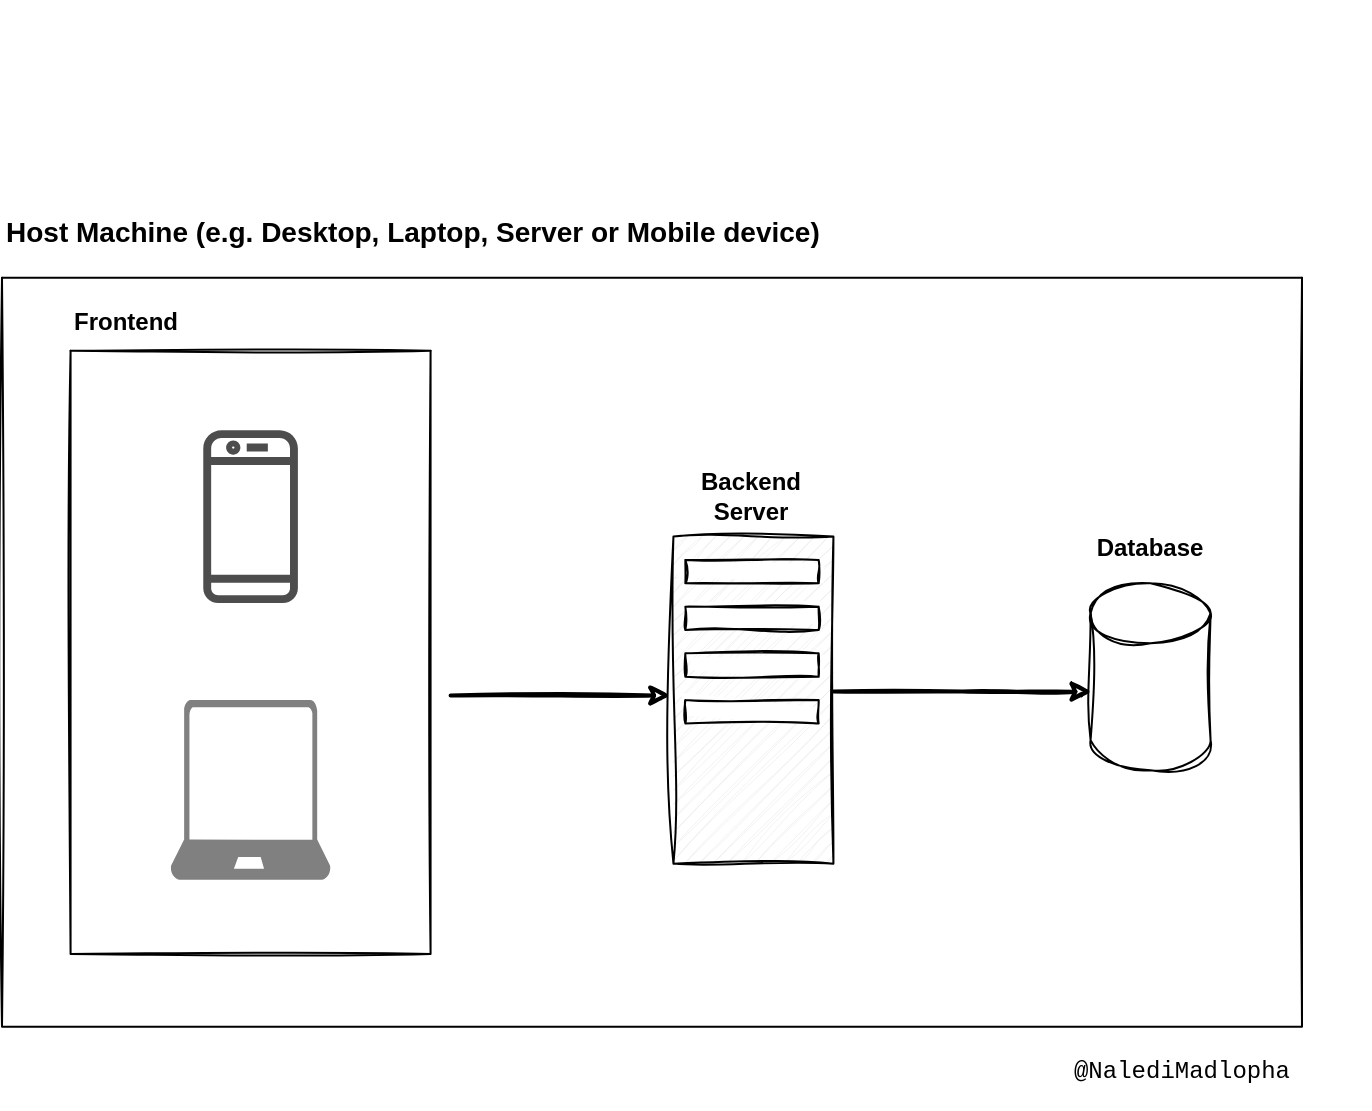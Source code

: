 <mxfile version="20.8.20" type="github">
  <diagram name="Page-1" id="ol_9qDqIIiiKlIj2JP1y">
    <mxGraphModel dx="2074" dy="1082" grid="1" gridSize="10" guides="1" tooltips="1" connect="1" arrows="1" fold="1" page="1" pageScale="1" pageWidth="850" pageHeight="1100" math="0" shadow="0">
      <root>
        <mxCell id="0" />
        <mxCell id="1" parent="0" />
        <mxCell id="hziW49wvyorwkzN3ixbF-53" value="" style="group;align=left;" parent="1" vertex="1" connectable="0">
          <mxGeometry x="120" y="320" width="650" height="514" as="geometry" />
        </mxCell>
        <mxCell id="CF4Pdh7vi8KqOtZDx2sB-2" value="" style="group" parent="hziW49wvyorwkzN3ixbF-53" vertex="1" connectable="0">
          <mxGeometry y="94.001" width="650" height="431.059" as="geometry" />
        </mxCell>
        <mxCell id="hziW49wvyorwkzN3ixbF-18" value="" style="swimlane;startSize=0;sketch=1;fillStyle=auto;html=1;" parent="CF4Pdh7vi8KqOtZDx2sB-2" vertex="1">
          <mxGeometry y="44.933" width="650" height="374.444" as="geometry" />
        </mxCell>
        <mxCell id="hziW49wvyorwkzN3ixbF-22" value="" style="verticalLabelPosition=bottom;html=1;verticalAlign=top;align=center;strokeColor=none;fillColor=#808080;shape=mxgraph.azure.laptop;pointerEvents=1;shadow=0;sketch=0;fillStyle=auto;" parent="hziW49wvyorwkzN3ixbF-18" vertex="1">
          <mxGeometry x="84.29" y="211.106" width="80" height="89.867" as="geometry" />
        </mxCell>
        <mxCell id="hziW49wvyorwkzN3ixbF-26" value="&lt;div align=&quot;left&quot;&gt;&lt;b&gt;Frontend&lt;/b&gt;&lt;/div&gt;" style="text;html=1;strokeColor=none;fillColor=none;align=left;verticalAlign=middle;whiteSpace=wrap;rounded=0;" parent="hziW49wvyorwkzN3ixbF-18" vertex="1">
          <mxGeometry x="34.29" y="-0.003" width="81.429" height="44.933" as="geometry" />
        </mxCell>
        <mxCell id="OW2KlnGBXAyCaLYX6i-j-1" value="" style="swimlane;startSize=0;sketch=1;fillStyle=auto;html=1;" parent="CF4Pdh7vi8KqOtZDx2sB-2" vertex="1">
          <mxGeometry x="34.29" y="81.36" width="180" height="301.59" as="geometry" />
        </mxCell>
        <mxCell id="CF4Pdh7vi8KqOtZDx2sB-1" value="" style="group" parent="OW2KlnGBXAyCaLYX6i-j-1" vertex="1" connectable="0">
          <mxGeometry x="190" y="46.185" width="380" height="198.591" as="geometry" />
        </mxCell>
        <mxCell id="hziW49wvyorwkzN3ixbF-15" style="edgeStyle=orthogonalEdgeStyle;rounded=0;orthogonalLoop=1;jettySize=auto;html=1;exitX=0.5;exitY=1;exitDx=0;exitDy=0;" parent="CF4Pdh7vi8KqOtZDx2sB-1" edge="1">
          <mxGeometry relative="1" as="geometry">
            <mxPoint x="202.5" y="116.818" as="sourcePoint" />
            <mxPoint x="202.5" y="116.818" as="targetPoint" />
          </mxGeometry>
        </mxCell>
        <mxCell id="hziW49wvyorwkzN3ixbF-35" style="edgeStyle=orthogonalEdgeStyle;shape=flexArrow;rounded=0;orthogonalLoop=1;jettySize=auto;html=1;exitX=0.5;exitY=1;exitDx=0;exitDy=0;fontFamily=Helvetica;fontSize=12;fontColor=default;" parent="CF4Pdh7vi8KqOtZDx2sB-1" edge="1">
          <mxGeometry relative="1" as="geometry">
            <mxPoint x="202.5" y="116.818" as="sourcePoint" />
            <mxPoint x="202.5" y="116.818" as="targetPoint" />
          </mxGeometry>
        </mxCell>
        <mxCell id="hziW49wvyorwkzN3ixbF-44" value="" style="group" parent="CF4Pdh7vi8KqOtZDx2sB-1" vertex="1" connectable="0">
          <mxGeometry x="160" width="81.43" height="198.591" as="geometry" />
        </mxCell>
        <mxCell id="hziW49wvyorwkzN3ixbF-48" value="" style="group" parent="hziW49wvyorwkzN3ixbF-44" vertex="1" connectable="0">
          <mxGeometry x="-50" y="11.682" width="81.43" height="198.591" as="geometry" />
        </mxCell>
        <mxCell id="hziW49wvyorwkzN3ixbF-36" value="" style="verticalLabelPosition=bottom;verticalAlign=top;html=1;shape=mxgraph.basic.patternFillRect;fillStyle=diag;step=5;fillStrokeWidth=0.2;fillStrokeColor=#dddddd;sketch=1;jiggle=2;curveFitting=1;strokeColor=default;fontFamily=Helvetica;fontSize=12;fontColor=default;fillColor=default;" parent="hziW49wvyorwkzN3ixbF-48" vertex="1">
          <mxGeometry x="1.43" y="35.045" width="80" height="163.545" as="geometry" />
        </mxCell>
        <mxCell id="hziW49wvyorwkzN3ixbF-43" value="&lt;div&gt;&lt;b&gt;Backend Server&lt;/b&gt;&lt;/div&gt;" style="text;html=1;strokeColor=none;fillColor=none;align=center;verticalAlign=middle;whiteSpace=wrap;rounded=0;" parent="hziW49wvyorwkzN3ixbF-48" vertex="1">
          <mxGeometry y="-3" width="81.429" height="35.045" as="geometry" />
        </mxCell>
        <mxCell id="hziW49wvyorwkzN3ixbF-40" value="" style="rounded=0;whiteSpace=wrap;html=1;sketch=1;jiggle=2;fillStyle=auto;curveFitting=1;strokeColor=default;fontFamily=Helvetica;fontSize=12;fontColor=default;fillColor=default;" parent="hziW49wvyorwkzN3ixbF-48" vertex="1">
          <mxGeometry x="7.377" y="116.818" width="66.667" height="11.682" as="geometry" />
        </mxCell>
        <mxCell id="hziW49wvyorwkzN3ixbF-39" value="" style="rounded=0;whiteSpace=wrap;html=1;sketch=1;jiggle=2;fillStyle=auto;curveFitting=1;strokeColor=default;fontFamily=Helvetica;fontSize=12;fontColor=default;fillColor=default;" parent="hziW49wvyorwkzN3ixbF-48" vertex="1">
          <mxGeometry x="7.377" y="93.455" width="66.667" height="11.682" as="geometry" />
        </mxCell>
        <mxCell id="hziW49wvyorwkzN3ixbF-38" value="" style="rounded=0;whiteSpace=wrap;html=1;sketch=1;jiggle=2;fillStyle=auto;curveFitting=1;strokeColor=default;fontFamily=Helvetica;fontSize=12;fontColor=default;fillColor=default;" parent="hziW49wvyorwkzN3ixbF-48" vertex="1">
          <mxGeometry x="7.377" y="70.091" width="66.667" height="11.682" as="geometry" />
        </mxCell>
        <mxCell id="hziW49wvyorwkzN3ixbF-37" value="" style="rounded=0;whiteSpace=wrap;html=1;sketch=1;jiggle=2;fillStyle=auto;curveFitting=1;strokeColor=default;fontFamily=Helvetica;fontSize=12;fontColor=default;fillColor=default;" parent="hziW49wvyorwkzN3ixbF-48" vertex="1">
          <mxGeometry x="7.377" y="46.727" width="66.667" height="11.682" as="geometry" />
        </mxCell>
        <mxCell id="hziW49wvyorwkzN3ixbF-56" value="" style="group" parent="CF4Pdh7vi8KqOtZDx2sB-1" vertex="1" connectable="0">
          <mxGeometry x="320" y="35.045" width="60" height="128.5" as="geometry" />
        </mxCell>
        <mxCell id="hziW49wvyorwkzN3ixbF-1" value="" style="shape=cylinder3;whiteSpace=wrap;html=1;boundedLbl=1;backgroundOutline=1;size=15;fillStyle=auto;sketch=1;curveFitting=1;jiggle=2;" parent="hziW49wvyorwkzN3ixbF-56" vertex="1">
          <mxGeometry y="35.045" width="60" height="93.455" as="geometry" />
        </mxCell>
        <mxCell id="hziW49wvyorwkzN3ixbF-54" value="&lt;div&gt;&lt;b&gt;Database&lt;/b&gt;&lt;/div&gt;" style="text;html=1;strokeColor=none;fillColor=none;align=center;verticalAlign=middle;whiteSpace=wrap;rounded=0;fontSize=12;fontFamily=Helvetica;fontColor=default;" parent="hziW49wvyorwkzN3ixbF-56" vertex="1">
          <mxGeometry width="60" height="35.045" as="geometry" />
        </mxCell>
        <mxCell id="hziW49wvyorwkzN3ixbF-59" style="edgeStyle=orthogonalEdgeStyle;rounded=0;sketch=1;orthogonalLoop=1;jettySize=auto;html=1;entryX=-0.018;entryY=0.536;entryDx=0;entryDy=0;entryPerimeter=0;strokeWidth=2;fontFamily=Helvetica;fontSize=12;fontColor=default;" parent="CF4Pdh7vi8KqOtZDx2sB-1" edge="1">
          <mxGeometry relative="1" as="geometry">
            <mxPoint y="126.21" as="sourcePoint" />
            <mxPoint x="109.99" y="126.21" as="targetPoint" />
          </mxGeometry>
        </mxCell>
        <mxCell id="hziW49wvyorwkzN3ixbF-61" style="edgeStyle=orthogonalEdgeStyle;rounded=0;sketch=1;orthogonalLoop=1;jettySize=auto;html=1;entryX=0.011;entryY=0.58;entryDx=0;entryDy=0;entryPerimeter=0;strokeWidth=2;fontFamily=Courier New;fontSize=12;fontColor=default;" parent="CF4Pdh7vi8KqOtZDx2sB-1" source="hziW49wvyorwkzN3ixbF-36" target="hziW49wvyorwkzN3ixbF-1" edge="1">
          <mxGeometry relative="1" as="geometry">
            <Array as="points">
              <mxPoint x="256" y="123.827" />
            </Array>
          </mxGeometry>
        </mxCell>
        <mxCell id="hziW49wvyorwkzN3ixbF-19" value="" style="outlineConnect=0;fontColor=#232F3E;gradientColor=none;fillColor=#4D4D4D;strokeColor=none;dashed=0;verticalLabelPosition=bottom;verticalAlign=top;align=center;html=1;fontSize=12;fontStyle=0;aspect=fixed;pointerEvents=1;shape=mxgraph.aws4.mobile_client;fillStyle=auto;shadow=0;" parent="OW2KlnGBXAyCaLYX6i-j-1" vertex="1">
          <mxGeometry x="66.346" y="37.96" width="47.31" height="90" as="geometry" />
        </mxCell>
        <mxCell id="OW2KlnGBXAyCaLYX6i-j-6" value="&lt;font style=&quot;font-size: 14px;&quot;&gt;&lt;b&gt;Host Machine (e.g. Desktop, Laptop, Server or Mobile device)&lt;/b&gt;&lt;/font&gt;" style="text;html=1;strokeColor=none;fillColor=none;align=left;verticalAlign=middle;whiteSpace=wrap;rounded=0;" parent="CF4Pdh7vi8KqOtZDx2sB-2" vertex="1">
          <mxGeometry width="480" height="44.93" as="geometry" />
        </mxCell>
        <mxCell id="hziW49wvyorwkzN3ixbF-60" value="&lt;div style=&quot;font-size: 12px;&quot;&gt;&lt;blockquote style=&quot;font-size: 12px;&quot;&gt;&lt;font style=&quot;font-size: 12px;&quot; face=&quot;Courier New&quot;&gt;@NalediMadlopha&lt;/font&gt;&lt;/blockquote&gt;&lt;/div&gt;" style="text;html=1;strokeColor=none;fillColor=none;align=center;verticalAlign=middle;whiteSpace=wrap;rounded=0;fontSize=12;fontFamily=Helvetica;fontColor=default;sketch=1;curveFitting=1;jiggle=2;fillOpacity=100;" parent="1" vertex="1">
          <mxGeometry x="650" y="840" width="120" height="30" as="geometry" />
        </mxCell>
      </root>
    </mxGraphModel>
  </diagram>
</mxfile>
